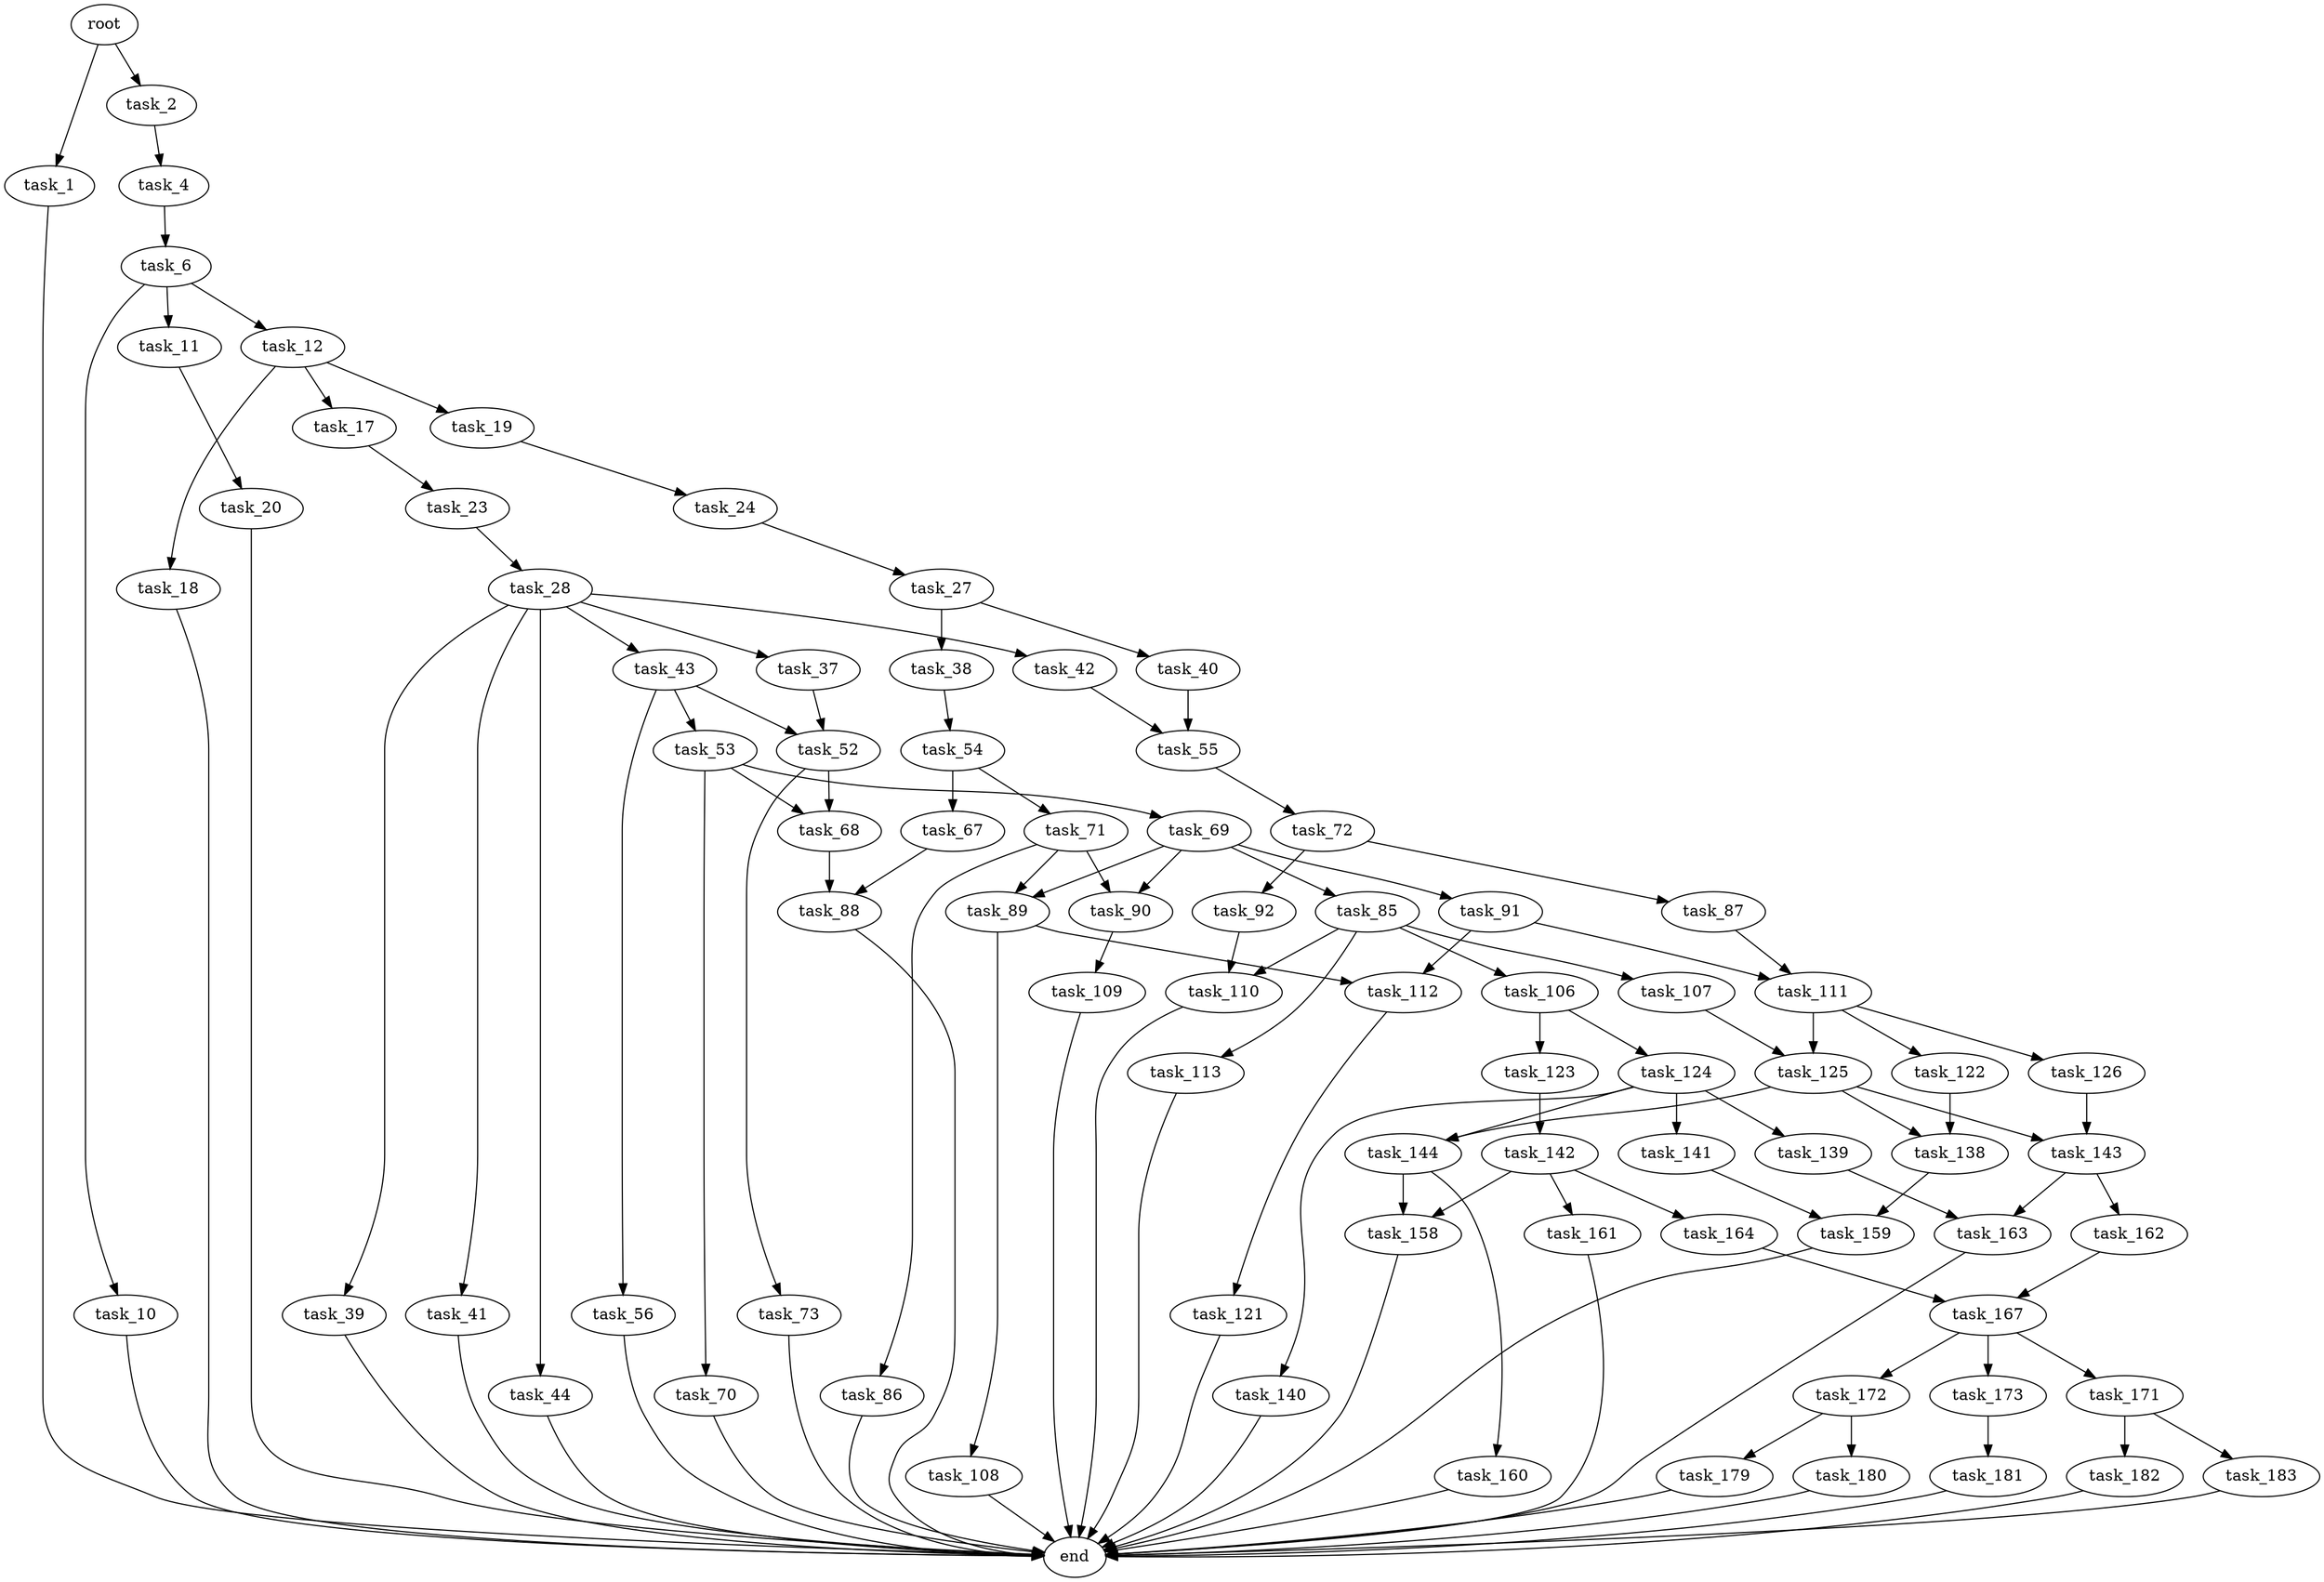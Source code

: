 digraph G {
  root [size="0.000000"];
  task_1 [size="19992146182.000000"];
  task_2 [size="32338657199.000000"];
  task_4 [size="522830025047.000000"];
  task_6 [size="332310470848.000000"];
  task_10 [size="221923422216.000000"];
  task_11 [size="1054892127952.000000"];
  task_12 [size="134217728000.000000"];
  task_17 [size="108146184572.000000"];
  task_18 [size="549755813888.000000"];
  task_19 [size="10075715879.000000"];
  task_20 [size="134217728000.000000"];
  task_23 [size="38599425710.000000"];
  task_24 [size="549755813888.000000"];
  task_27 [size="1073741824000.000000"];
  task_28 [size="5596309490.000000"];
  task_37 [size="1073741824000.000000"];
  task_38 [size="782757789696.000000"];
  task_39 [size="1073741824000.000000"];
  task_40 [size="782757789696.000000"];
  task_41 [size="121344160471.000000"];
  task_42 [size="28991029248.000000"];
  task_43 [size="323713864056.000000"];
  task_44 [size="525346581.000000"];
  task_52 [size="549755813888.000000"];
  task_53 [size="549755813888.000000"];
  task_54 [size="42685651580.000000"];
  task_55 [size="3897770196.000000"];
  task_56 [size="6347767163.000000"];
  task_67 [size="13100900815.000000"];
  task_68 [size="164405198675.000000"];
  task_69 [size="134217728000.000000"];
  task_70 [size="36094908297.000000"];
  task_71 [size="28991029248.000000"];
  task_72 [size="8589934592.000000"];
  task_73 [size="87042088512.000000"];
  task_85 [size="11533718088.000000"];
  task_86 [size="2503662750.000000"];
  task_87 [size="20850084340.000000"];
  task_88 [size="82659523705.000000"];
  task_89 [size="231928233984.000000"];
  task_90 [size="14286364755.000000"];
  task_91 [size="1187199548251.000000"];
  task_92 [size="26461501768.000000"];
  task_106 [size="19665092231.000000"];
  task_107 [size="9983539786.000000"];
  task_108 [size="782757789696.000000"];
  task_109 [size="241204331137.000000"];
  task_110 [size="28991029248.000000"];
  task_111 [size="80651044800.000000"];
  task_112 [size="7242356609.000000"];
  task_113 [size="5429329828.000000"];
  task_121 [size="699384409170.000000"];
  task_122 [size="15186905813.000000"];
  task_123 [size="17724787761.000000"];
  task_124 [size="134217728000.000000"];
  task_125 [size="128748023368.000000"];
  task_126 [size="68719476736.000000"];
  task_138 [size="2666898164.000000"];
  task_139 [size="134217728000.000000"];
  task_140 [size="1630357979.000000"];
  task_141 [size="6078650671.000000"];
  task_142 [size="182706580043.000000"];
  task_143 [size="19160952821.000000"];
  task_144 [size="1073741824000.000000"];
  task_158 [size="66294921652.000000"];
  task_159 [size="6440269459.000000"];
  task_160 [size="8589934592.000000"];
  task_161 [size="368293445632.000000"];
  task_162 [size="1073741824000.000000"];
  task_163 [size="460970540278.000000"];
  task_164 [size="231928233984.000000"];
  task_167 [size="522826785221.000000"];
  task_171 [size="549755813888.000000"];
  task_172 [size="68719476736.000000"];
  task_173 [size="480491548177.000000"];
  task_179 [size="328398288307.000000"];
  task_180 [size="176326267225.000000"];
  task_181 [size="702746752887.000000"];
  task_182 [size="13005201572.000000"];
  task_183 [size="479555856.000000"];
  end [size="0.000000"];

  root -> task_1 [size="1.000000"];
  root -> task_2 [size="1.000000"];
  task_1 -> end [size="1.000000"];
  task_2 -> task_4 [size="536870912.000000"];
  task_4 -> task_6 [size="679477248.000000"];
  task_6 -> task_10 [size="838860800.000000"];
  task_6 -> task_11 [size="838860800.000000"];
  task_6 -> task_12 [size="838860800.000000"];
  task_10 -> end [size="1.000000"];
  task_11 -> task_20 [size="679477248.000000"];
  task_12 -> task_17 [size="209715200.000000"];
  task_12 -> task_18 [size="209715200.000000"];
  task_12 -> task_19 [size="209715200.000000"];
  task_17 -> task_23 [size="411041792.000000"];
  task_18 -> end [size="1.000000"];
  task_19 -> task_24 [size="411041792.000000"];
  task_20 -> end [size="1.000000"];
  task_23 -> task_28 [size="75497472.000000"];
  task_24 -> task_27 [size="536870912.000000"];
  task_27 -> task_38 [size="838860800.000000"];
  task_27 -> task_40 [size="838860800.000000"];
  task_28 -> task_37 [size="536870912.000000"];
  task_28 -> task_39 [size="536870912.000000"];
  task_28 -> task_41 [size="536870912.000000"];
  task_28 -> task_42 [size="536870912.000000"];
  task_28 -> task_43 [size="536870912.000000"];
  task_28 -> task_44 [size="536870912.000000"];
  task_37 -> task_52 [size="838860800.000000"];
  task_38 -> task_54 [size="679477248.000000"];
  task_39 -> end [size="1.000000"];
  task_40 -> task_55 [size="679477248.000000"];
  task_41 -> end [size="1.000000"];
  task_42 -> task_55 [size="75497472.000000"];
  task_43 -> task_52 [size="301989888.000000"];
  task_43 -> task_53 [size="301989888.000000"];
  task_43 -> task_56 [size="301989888.000000"];
  task_44 -> end [size="1.000000"];
  task_52 -> task_68 [size="536870912.000000"];
  task_52 -> task_73 [size="536870912.000000"];
  task_53 -> task_68 [size="536870912.000000"];
  task_53 -> task_69 [size="536870912.000000"];
  task_53 -> task_70 [size="536870912.000000"];
  task_54 -> task_67 [size="679477248.000000"];
  task_54 -> task_71 [size="679477248.000000"];
  task_55 -> task_72 [size="75497472.000000"];
  task_56 -> end [size="1.000000"];
  task_67 -> task_88 [size="838860800.000000"];
  task_68 -> task_88 [size="134217728.000000"];
  task_69 -> task_85 [size="209715200.000000"];
  task_69 -> task_89 [size="209715200.000000"];
  task_69 -> task_90 [size="209715200.000000"];
  task_69 -> task_91 [size="209715200.000000"];
  task_70 -> end [size="1.000000"];
  task_71 -> task_86 [size="75497472.000000"];
  task_71 -> task_89 [size="75497472.000000"];
  task_71 -> task_90 [size="75497472.000000"];
  task_72 -> task_87 [size="33554432.000000"];
  task_72 -> task_92 [size="33554432.000000"];
  task_73 -> end [size="1.000000"];
  task_85 -> task_106 [size="411041792.000000"];
  task_85 -> task_107 [size="411041792.000000"];
  task_85 -> task_110 [size="411041792.000000"];
  task_85 -> task_113 [size="411041792.000000"];
  task_86 -> end [size="1.000000"];
  task_87 -> task_111 [size="411041792.000000"];
  task_88 -> end [size="1.000000"];
  task_89 -> task_108 [size="301989888.000000"];
  task_89 -> task_112 [size="301989888.000000"];
  task_90 -> task_109 [size="301989888.000000"];
  task_91 -> task_111 [size="838860800.000000"];
  task_91 -> task_112 [size="838860800.000000"];
  task_92 -> task_110 [size="536870912.000000"];
  task_106 -> task_123 [size="75497472.000000"];
  task_106 -> task_124 [size="75497472.000000"];
  task_107 -> task_125 [size="411041792.000000"];
  task_108 -> end [size="1.000000"];
  task_109 -> end [size="1.000000"];
  task_110 -> end [size="1.000000"];
  task_111 -> task_122 [size="75497472.000000"];
  task_111 -> task_125 [size="75497472.000000"];
  task_111 -> task_126 [size="75497472.000000"];
  task_112 -> task_121 [size="209715200.000000"];
  task_113 -> end [size="1.000000"];
  task_121 -> end [size="1.000000"];
  task_122 -> task_138 [size="679477248.000000"];
  task_123 -> task_142 [size="33554432.000000"];
  task_124 -> task_139 [size="209715200.000000"];
  task_124 -> task_140 [size="209715200.000000"];
  task_124 -> task_141 [size="209715200.000000"];
  task_124 -> task_144 [size="209715200.000000"];
  task_125 -> task_138 [size="134217728.000000"];
  task_125 -> task_143 [size="134217728.000000"];
  task_125 -> task_144 [size="134217728.000000"];
  task_126 -> task_143 [size="134217728.000000"];
  task_138 -> task_159 [size="75497472.000000"];
  task_139 -> task_163 [size="209715200.000000"];
  task_140 -> end [size="1.000000"];
  task_141 -> task_159 [size="134217728.000000"];
  task_142 -> task_158 [size="838860800.000000"];
  task_142 -> task_161 [size="838860800.000000"];
  task_142 -> task_164 [size="838860800.000000"];
  task_143 -> task_162 [size="301989888.000000"];
  task_143 -> task_163 [size="301989888.000000"];
  task_144 -> task_158 [size="838860800.000000"];
  task_144 -> task_160 [size="838860800.000000"];
  task_158 -> end [size="1.000000"];
  task_159 -> end [size="1.000000"];
  task_160 -> end [size="1.000000"];
  task_161 -> end [size="1.000000"];
  task_162 -> task_167 [size="838860800.000000"];
  task_163 -> end [size="1.000000"];
  task_164 -> task_167 [size="301989888.000000"];
  task_167 -> task_171 [size="411041792.000000"];
  task_167 -> task_172 [size="411041792.000000"];
  task_167 -> task_173 [size="411041792.000000"];
  task_171 -> task_182 [size="536870912.000000"];
  task_171 -> task_183 [size="536870912.000000"];
  task_172 -> task_179 [size="134217728.000000"];
  task_172 -> task_180 [size="134217728.000000"];
  task_173 -> task_181 [size="301989888.000000"];
  task_179 -> end [size="1.000000"];
  task_180 -> end [size="1.000000"];
  task_181 -> end [size="1.000000"];
  task_182 -> end [size="1.000000"];
  task_183 -> end [size="1.000000"];
}
